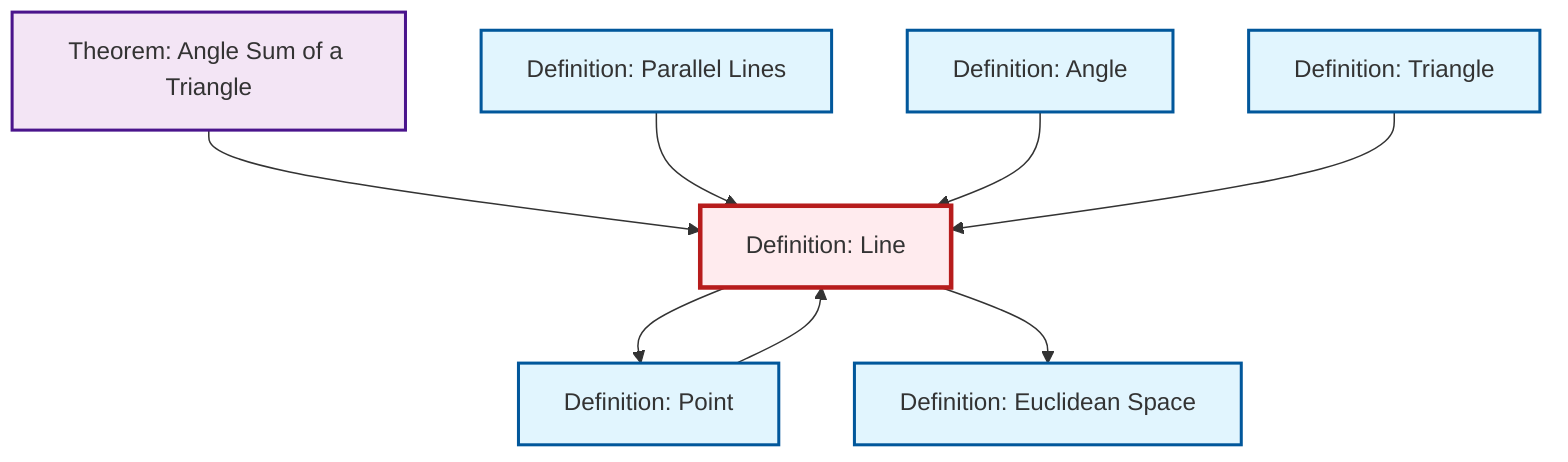 graph TD
    classDef definition fill:#e1f5fe,stroke:#01579b,stroke-width:2px
    classDef theorem fill:#f3e5f5,stroke:#4a148c,stroke-width:2px
    classDef axiom fill:#fff3e0,stroke:#e65100,stroke-width:2px
    classDef example fill:#e8f5e9,stroke:#1b5e20,stroke-width:2px
    classDef current fill:#ffebee,stroke:#b71c1c,stroke-width:3px
    def-line["Definition: Line"]:::definition
    thm-angle-sum-triangle["Theorem: Angle Sum of a Triangle"]:::theorem
    def-triangle["Definition: Triangle"]:::definition
    def-parallel["Definition: Parallel Lines"]:::definition
    def-angle["Definition: Angle"]:::definition
    def-point["Definition: Point"]:::definition
    def-euclidean-space["Definition: Euclidean Space"]:::definition
    thm-angle-sum-triangle --> def-line
    def-line --> def-point
    def-line --> def-euclidean-space
    def-parallel --> def-line
    def-point --> def-line
    def-angle --> def-line
    def-triangle --> def-line
    class def-line current